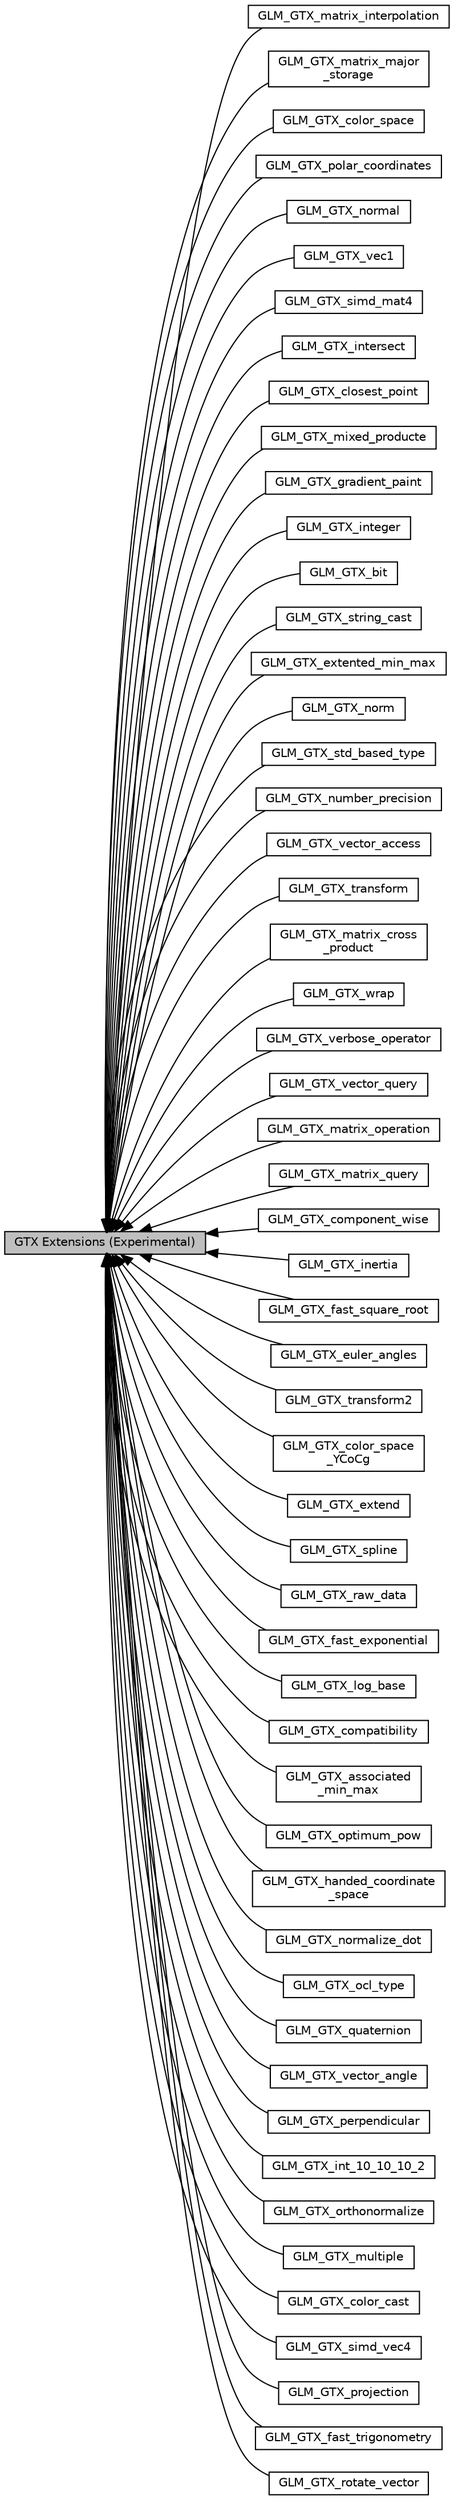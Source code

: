 digraph "GTX Extensions (Experimental)"
{
  edge [fontname="Helvetica",fontsize="10",labelfontname="Helvetica",labelfontsize="10"];
  node [fontname="Helvetica",fontsize="10",shape=record];
  rankdir=LR;
  Node23 [label="GLM_GTX_matrix_interpolation",height=0.2,width=0.4,color="black", fillcolor="white", style="filled",URL="$group__gtx__matrix__interpolation.html",tooltip="Allows to directly interpolate two exiciting matrices. "];
  Node24 [label="GLM_GTX_matrix_major\l_storage",height=0.2,width=0.4,color="black", fillcolor="white", style="filled",URL="$group__gtx__matrix__major__storage.html",tooltip="Build matrices with specific matrix order, row or column. "];
  Node5 [label="GLM_GTX_color_space",height=0.2,width=0.4,color="black", fillcolor="white", style="filled",URL="$group__gtx__color__space.html",tooltip="Related to RGB to HSV conversions and operations. "];
  Node37 [label="GLM_GTX_polar_coordinates",height=0.2,width=0.4,color="black", fillcolor="white", style="filled",URL="$group__gtx__polar__coordinates.html",tooltip="Conversion from Euclidean space to polar space and revert. "];
  Node0 [label="GTX Extensions (Experimental)",height=0.2,width=0.4,color="black", fillcolor="grey75", style="filled", fontcolor="black"];
  Node30 [label="GLM_GTX_normal",height=0.2,width=0.4,color="black", fillcolor="white", style="filled",URL="$group__gtx__normal.html",tooltip="Compute the normal of a triangle. "];
  Node49 [label="GLM_GTX_vec1",height=0.2,width=0.4,color="black", fillcolor="white", style="filled",URL="$group__gtx__vec1.html",tooltip="Add vec1, ivec1, uvec1 and bvec1 types. <glm/gtx/vec1.hpp> need to be included to use these functiona..."];
  Node42 [label="GLM_GTX_simd_mat4",height=0.2,width=0.4,color="black", fillcolor="white", style="filled",URL="$group__gtx__simd__mat4.html",tooltip="SIMD implementation of mat4 type. "];
  Node20 [label="GLM_GTX_intersect",height=0.2,width=0.4,color="black", fillcolor="white", style="filled",URL="$group__gtx__intersect.html",tooltip="Add intersection functions. "];
  Node3 [label="GLM_GTX_closest_point",height=0.2,width=0.4,color="black", fillcolor="white", style="filled",URL="$group__gtx__closest__point.html",tooltip="Find the point on a straight line which is the closet of a point. "];
  Node27 [label="GLM_GTX_mixed_producte",height=0.2,width=0.4,color="black", fillcolor="white", style="filled",URL="$group__gtx__mixed__product.html",tooltip="Mixed product of 3 vectors. "];
  Node15 [label="GLM_GTX_gradient_paint",height=0.2,width=0.4,color="black", fillcolor="white", style="filled",URL="$group__gtx__gradient__paint.html",tooltip="Functions that return the color of procedural gradient for specific coordinates. <glm/gtx/gradient_pa..."];
  Node19 [label="GLM_GTX_integer",height=0.2,width=0.4,color="black", fillcolor="white", style="filled",URL="$group__gtx__integer.html",tooltip="Add support for integer for core functions. "];
  Node2 [label="GLM_GTX_bit",height=0.2,width=0.4,color="black", fillcolor="white", style="filled",URL="$group__gtx__bit.html",tooltip="Allow to perform bit operations on integer values. "];
  Node46 [label="GLM_GTX_string_cast",height=0.2,width=0.4,color="black", fillcolor="white", style="filled",URL="$group__gtx__string__cast.html",tooltip="Setup strings for GLM type values. "];
  Node11 [label="GLM_GTX_extented_min_max",height=0.2,width=0.4,color="black", fillcolor="white", style="filled",URL="$group__gtx__extented__min__max.html"];
  Node29 [label="GLM_GTX_norm",height=0.2,width=0.4,color="black", fillcolor="white", style="filled",URL="$group__gtx__norm.html",tooltip="Various ways to compute vector norms. "];
  Node45 [label="GLM_GTX_std_based_type",height=0.2,width=0.4,color="black", fillcolor="white", style="filled",URL="$group__gtx__std__based__type.html",tooltip="Adds vector types based on STL value types. <glm/gtx/std_based_type.hpp> need to be included to use t..."];
  Node32 [label="GLM_GTX_number_precision",height=0.2,width=0.4,color="black", fillcolor="white", style="filled",URL="$group__gtx__number__precision.html",tooltip="Defined size types. "];
  Node50 [label="GLM_GTX_vector_access",height=0.2,width=0.4,color="black", fillcolor="white", style="filled",URL="$group__gtx__vector__access.html",tooltip="Function to set values to vectors. "];
  Node47 [label="GLM_GTX_transform",height=0.2,width=0.4,color="black", fillcolor="white", style="filled",URL="$group__gtx__transform.html",tooltip="Add transformation matrices. "];
  Node22 [label="GLM_GTX_matrix_cross\l_product",height=0.2,width=0.4,color="black", fillcolor="white", style="filled",URL="$group__gtx__matrix__cross__product.html",tooltip="Build cross product matrices. "];
  Node54 [label="GLM_GTX_wrap",height=0.2,width=0.4,color="black", fillcolor="white", style="filled",URL="$group__gtx__wrap.html",tooltip="Wrapping mode of texture coordinates. "];
  Node53 [label="GLM_GTX_verbose_operator",height=0.2,width=0.4,color="black", fillcolor="white", style="filled",URL="$group__gtx__verbose__operator.html",tooltip="Use words to replace operators. "];
  Node52 [label="GLM_GTX_vector_query",height=0.2,width=0.4,color="black", fillcolor="white", style="filled",URL="$group__gtx__vector__query.html",tooltip="Query informations of vector types. "];
  Node25 [label="GLM_GTX_matrix_operation",height=0.2,width=0.4,color="black", fillcolor="white", style="filled",URL="$group__gtx__matrix__operation.html",tooltip="Build diagonal matrices from vectors. "];
  Node26 [label="GLM_GTX_matrix_query",height=0.2,width=0.4,color="black", fillcolor="white", style="filled",URL="$group__gtx__matrix__query.html",tooltip="Query to evaluate matrix properties. "];
  Node8 [label="GLM_GTX_component_wise",height=0.2,width=0.4,color="black", fillcolor="white", style="filled",URL="$group__gtx__component__wise.html",tooltip="Operations between components of a type. "];
  Node17 [label="GLM_GTX_inertia",height=0.2,width=0.4,color="black", fillcolor="white", style="filled",URL="$group__gtx__inertia.html",tooltip="Create inertia matrices. "];
  Node13 [label="GLM_GTX_fast_square_root",height=0.2,width=0.4,color="black", fillcolor="white", style="filled",URL="$group__gtx__fast__square__root.html",tooltip="Fast but less accurate implementations of square root based functions. "];
  Node9 [label="GLM_GTX_euler_angles",height=0.2,width=0.4,color="black", fillcolor="white", style="filled",URL="$group__gtx__euler__angles.html",tooltip="Build matrices from Euler angles. "];
  Node48 [label="GLM_GTX_transform2",height=0.2,width=0.4,color="black", fillcolor="white", style="filled",URL="$group__gtx__transform2.html",tooltip="Add extra transformation matrices. "];
  Node6 [label="GLM_GTX_color_space\l_YCoCg",height=0.2,width=0.4,color="black", fillcolor="white", style="filled",URL="$group__gtx__color__space___y_co_cg.html",tooltip="RGB to YCoCg conversions and operations. "];
  Node10 [label="GLM_GTX_extend",height=0.2,width=0.4,color="black", fillcolor="white", style="filled",URL="$group__gtx__extend.html",tooltip="Extend a position from a source to a position at a defined length. "];
  Node44 [label="GLM_GTX_spline",height=0.2,width=0.4,color="black", fillcolor="white", style="filled",URL="$group__gtx__spline.html",tooltip="Spline functions. "];
  Node40 [label="GLM_GTX_raw_data",height=0.2,width=0.4,color="black", fillcolor="white", style="filled",URL="$group__gtx__raw__data.html",tooltip="Projection of a vector to other one. "];
  Node12 [label="GLM_GTX_fast_exponential",height=0.2,width=0.4,color="black", fillcolor="white", style="filled",URL="$group__gtx__fast__exponential.html",tooltip="Fast but less accurate implementations of exponential based functions. "];
  Node21 [label="GLM_GTX_log_base",height=0.2,width=0.4,color="black", fillcolor="white", style="filled",URL="$group__gtx__log__base.html",tooltip="Logarithm for any base. base can be a vector or a scalar. "];
  Node7 [label="GLM_GTX_compatibility",height=0.2,width=0.4,color="black", fillcolor="white", style="filled",URL="$group__gtx__compatibility.html",tooltip="Provide functions to increase the compatibility with Cg and HLSL languages. "];
  Node1 [label="GLM_GTX_associated\l_min_max",height=0.2,width=0.4,color="black", fillcolor="white", style="filled",URL="$group__gtx__associated__min__max.html",tooltip="Min and max functions that return associated values not the compared onces. <glm/gtx/associated_min_m..."];
  Node34 [label="GLM_GTX_optimum_pow",height=0.2,width=0.4,color="black", fillcolor="white", style="filled",URL="$group__gtx__optimum__pow.html",tooltip="Integer exponentiation of power functions. "];
  Node16 [label="GLM_GTX_handed_coordinate\l_space",height=0.2,width=0.4,color="black", fillcolor="white", style="filled",URL="$group__gtx__handed__coordinate__space.html",tooltip="To know if a set of three basis vectors defines a right or left-handed coordinate system..."];
  Node31 [label="GLM_GTX_normalize_dot",height=0.2,width=0.4,color="black", fillcolor="white", style="filled",URL="$group__gtx__normalize__dot.html",tooltip="Dot product of vectors that need to be normalize with a single square root. "];
  Node33 [label="GLM_GTX_ocl_type",height=0.2,width=0.4,color="black", fillcolor="white", style="filled",URL="$group__gtx__ocl__type.html",tooltip="OpenCL types. "];
  Node39 [label="GLM_GTX_quaternion",height=0.2,width=0.4,color="black", fillcolor="white", style="filled",URL="$group__gtx__quaternion.html",tooltip="Extented quaternion types and functions. "];
  Node51 [label="GLM_GTX_vector_angle",height=0.2,width=0.4,color="black", fillcolor="white", style="filled",URL="$group__gtx__vector__angle.html",tooltip="Compute angle between vectors. "];
  Node36 [label="GLM_GTX_perpendicular",height=0.2,width=0.4,color="black", fillcolor="white", style="filled",URL="$group__gtx__perpendicular.html",tooltip="Perpendicular of a vector from other one. "];
  Node18 [label="GLM_GTX_int_10_10_10_2",height=0.2,width=0.4,color="black", fillcolor="white", style="filled",URL="$group__gtx__int__10__10__10__2.html",tooltip="Pack vector to 1010102 integers. Storage only. "];
  Node35 [label="GLM_GTX_orthonormalize",height=0.2,width=0.4,color="black", fillcolor="white", style="filled",URL="$group__gtx__orthonormalize.html",tooltip="Orthonormalize matrices. "];
  Node28 [label="GLM_GTX_multiple",height=0.2,width=0.4,color="black", fillcolor="white", style="filled",URL="$group__gtx__multiple.html",tooltip="Find the closest number of a number multiple of other number. "];
  Node4 [label="GLM_GTX_color_cast",height=0.2,width=0.4,color="black", fillcolor="white", style="filled",URL="$group__gtx__color__cast.html",tooltip="Conversion between two color types. "];
  Node43 [label="GLM_GTX_simd_vec4",height=0.2,width=0.4,color="black", fillcolor="white", style="filled",URL="$group__gtx__simd__vec4.html",tooltip="SIMD implementation of vec4 type. "];
  Node38 [label="GLM_GTX_projection",height=0.2,width=0.4,color="black", fillcolor="white", style="filled",URL="$group__gtx__projection.html",tooltip="Projection of a vector to other one. "];
  Node14 [label="GLM_GTX_fast_trigonometry",height=0.2,width=0.4,color="black", fillcolor="white", style="filled",URL="$group__gtx__fast__trigonometry.html",tooltip="Fast but less accurate implementations of trigonometric functions. "];
  Node41 [label="GLM_GTX_rotate_vector",height=0.2,width=0.4,color="black", fillcolor="white", style="filled",URL="$group__gtx__rotate__vector.html",tooltip="Function to directly rotate a vector. "];
  Node0->Node1 [shape=plaintext, dir="back", style="solid"];
  Node0->Node2 [shape=plaintext, dir="back", style="solid"];
  Node0->Node3 [shape=plaintext, dir="back", style="solid"];
  Node0->Node4 [shape=plaintext, dir="back", style="solid"];
  Node0->Node5 [shape=plaintext, dir="back", style="solid"];
  Node0->Node6 [shape=plaintext, dir="back", style="solid"];
  Node0->Node7 [shape=plaintext, dir="back", style="solid"];
  Node0->Node8 [shape=plaintext, dir="back", style="solid"];
  Node0->Node9 [shape=plaintext, dir="back", style="solid"];
  Node0->Node10 [shape=plaintext, dir="back", style="solid"];
  Node0->Node11 [shape=plaintext, dir="back", style="solid"];
  Node0->Node12 [shape=plaintext, dir="back", style="solid"];
  Node0->Node13 [shape=plaintext, dir="back", style="solid"];
  Node0->Node14 [shape=plaintext, dir="back", style="solid"];
  Node0->Node15 [shape=plaintext, dir="back", style="solid"];
  Node0->Node16 [shape=plaintext, dir="back", style="solid"];
  Node0->Node17 [shape=plaintext, dir="back", style="solid"];
  Node0->Node18 [shape=plaintext, dir="back", style="solid"];
  Node0->Node19 [shape=plaintext, dir="back", style="solid"];
  Node0->Node20 [shape=plaintext, dir="back", style="solid"];
  Node0->Node21 [shape=plaintext, dir="back", style="solid"];
  Node0->Node22 [shape=plaintext, dir="back", style="solid"];
  Node0->Node23 [shape=plaintext, dir="back", style="solid"];
  Node0->Node24 [shape=plaintext, dir="back", style="solid"];
  Node0->Node25 [shape=plaintext, dir="back", style="solid"];
  Node0->Node26 [shape=plaintext, dir="back", style="solid"];
  Node0->Node27 [shape=plaintext, dir="back", style="solid"];
  Node0->Node28 [shape=plaintext, dir="back", style="solid"];
  Node0->Node29 [shape=plaintext, dir="back", style="solid"];
  Node0->Node30 [shape=plaintext, dir="back", style="solid"];
  Node0->Node31 [shape=plaintext, dir="back", style="solid"];
  Node0->Node32 [shape=plaintext, dir="back", style="solid"];
  Node0->Node33 [shape=plaintext, dir="back", style="solid"];
  Node0->Node34 [shape=plaintext, dir="back", style="solid"];
  Node0->Node35 [shape=plaintext, dir="back", style="solid"];
  Node0->Node36 [shape=plaintext, dir="back", style="solid"];
  Node0->Node37 [shape=plaintext, dir="back", style="solid"];
  Node0->Node38 [shape=plaintext, dir="back", style="solid"];
  Node0->Node39 [shape=plaintext, dir="back", style="solid"];
  Node0->Node40 [shape=plaintext, dir="back", style="solid"];
  Node0->Node41 [shape=plaintext, dir="back", style="solid"];
  Node0->Node42 [shape=plaintext, dir="back", style="solid"];
  Node0->Node43 [shape=plaintext, dir="back", style="solid"];
  Node0->Node44 [shape=plaintext, dir="back", style="solid"];
  Node0->Node45 [shape=plaintext, dir="back", style="solid"];
  Node0->Node46 [shape=plaintext, dir="back", style="solid"];
  Node0->Node47 [shape=plaintext, dir="back", style="solid"];
  Node0->Node48 [shape=plaintext, dir="back", style="solid"];
  Node0->Node49 [shape=plaintext, dir="back", style="solid"];
  Node0->Node50 [shape=plaintext, dir="back", style="solid"];
  Node0->Node51 [shape=plaintext, dir="back", style="solid"];
  Node0->Node52 [shape=plaintext, dir="back", style="solid"];
  Node0->Node53 [shape=plaintext, dir="back", style="solid"];
  Node0->Node54 [shape=plaintext, dir="back", style="solid"];
}
